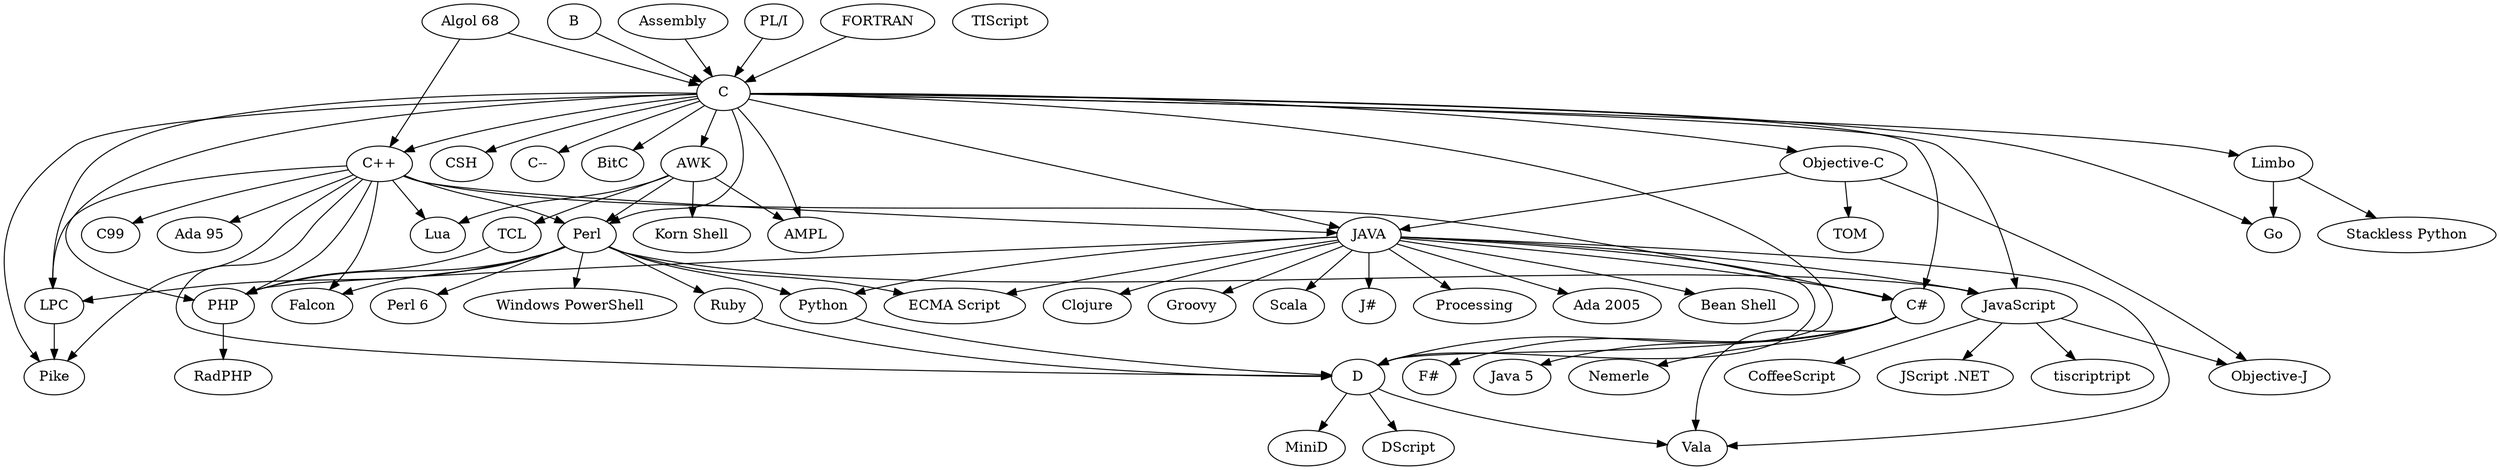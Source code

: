 strict digraph "<stdin>" {
rankdir=TB
b [label="B"]
c [label="C"]
algol68 [label="Algol 68"]
assembly [label="Assembly"]
pli [label="PL/I"]
fortran [label="FORTRAN"]
ampl [label="AMPL"]
awk [label="AWK"]
csh [label="CSH"]
cplusplus [label="C++"]
cminusminus [label="C--"]
csharp [label="C#"]
objectivec [label="Objective-C"]
bitc [label="BitC"]
d [label="D"]
go [label="Go"]
java [label="JAVA"]
javascript [label="JavaScript"]
limbo [label="Limbo"]
lpc [label="LPC"]
perl [label="Perl"]
php [label="PHP"]
pike [label="Pike"]
processing [label="Processing"]
tcl [label="TCL"]
ksh [label="Korn Shell"]
lua [label="Lua"]
c99 [label="C99"]
falcon [label="Falcon"]
ada95 [label="Ada 95"]
fsharp [label="F#"]
java5 [label="Java 5"]
nemerle [label="Nemerle"]
vala [label="Vala"]
tom [label="TOM"]
objectivej [label="Objective-J"]
minid [label="MiniD"]
dscript [label="DScript"]
python [label="Python"]
ruby [label="Ruby"]
ada2005 [label="Ada 2005"]
beanshell [label="Bean Shell"]
clojure [label="Clojure"]
ecmascript [label="ECMA Script"]
groovy [label="Groovy"]
scala [label="Scala"]
coffeescript [label="CoffeeScript"]
jscriptnet [label="JScript .NET"]
tiscript [label="TIScript"]
stacklesspython [label="Stackless Python"]
windowspowershell [label="Windows PowerShell"]
perl6 [label="Perl 6"]
radphp [label="RadPHP"]
jsharp [label="J#"]

b->c
algol68->c
algol68->cplusplus
assembly->c
pli->c
fortran->c
c->ampl
c->awk
c->csh
c->cplusplus
c->cminusminus
c->csharp
c->objectivec
c->bitc
c->d
c->go
c->java
c->javascript
c->limbo
c->lpc
c->perl
c->php
c->pike
awk->ampl
awk->tcl
awk->ksh
awk->lua
awk->perl
cplusplus->perl
cplusplus->lpc
cplusplus->lua
cplusplus->pike
cplusplus->ada95
cplusplus->java
cplusplus->php
cplusplus->d
cplusplus->c99
cplusplus->csharp
cplusplus->falcon
csharp->d
csharp->fsharp
csharp->java5
csharp->nemerle
csharp->vala
java->csharp
java->d
java->ada2005
java->beanshell
java->csharp
java->clojure
java->ecmascript
java->groovy
java->jsharp
java->javascript
java->php
java->processing
java->python
java->scala
java->vala
javascript->coffeescript
javascript->jscriptnet
javascript->objectivej
javascript->tiscriptript
python->d
ruby->d
objectivec->tom
objectivec->java
objectivec->objectivej
d->minid
d->dscript
d->vala
limbo->go
limbo->stacklesspython
lpc->pike
perl->python
perl->php
perl->ruby
perl->ecmascript
perl->lpc
perl->windowspowershell
perl->javascript
perl->falcon
perl->perl6
php->radphp
tcl->php
}
